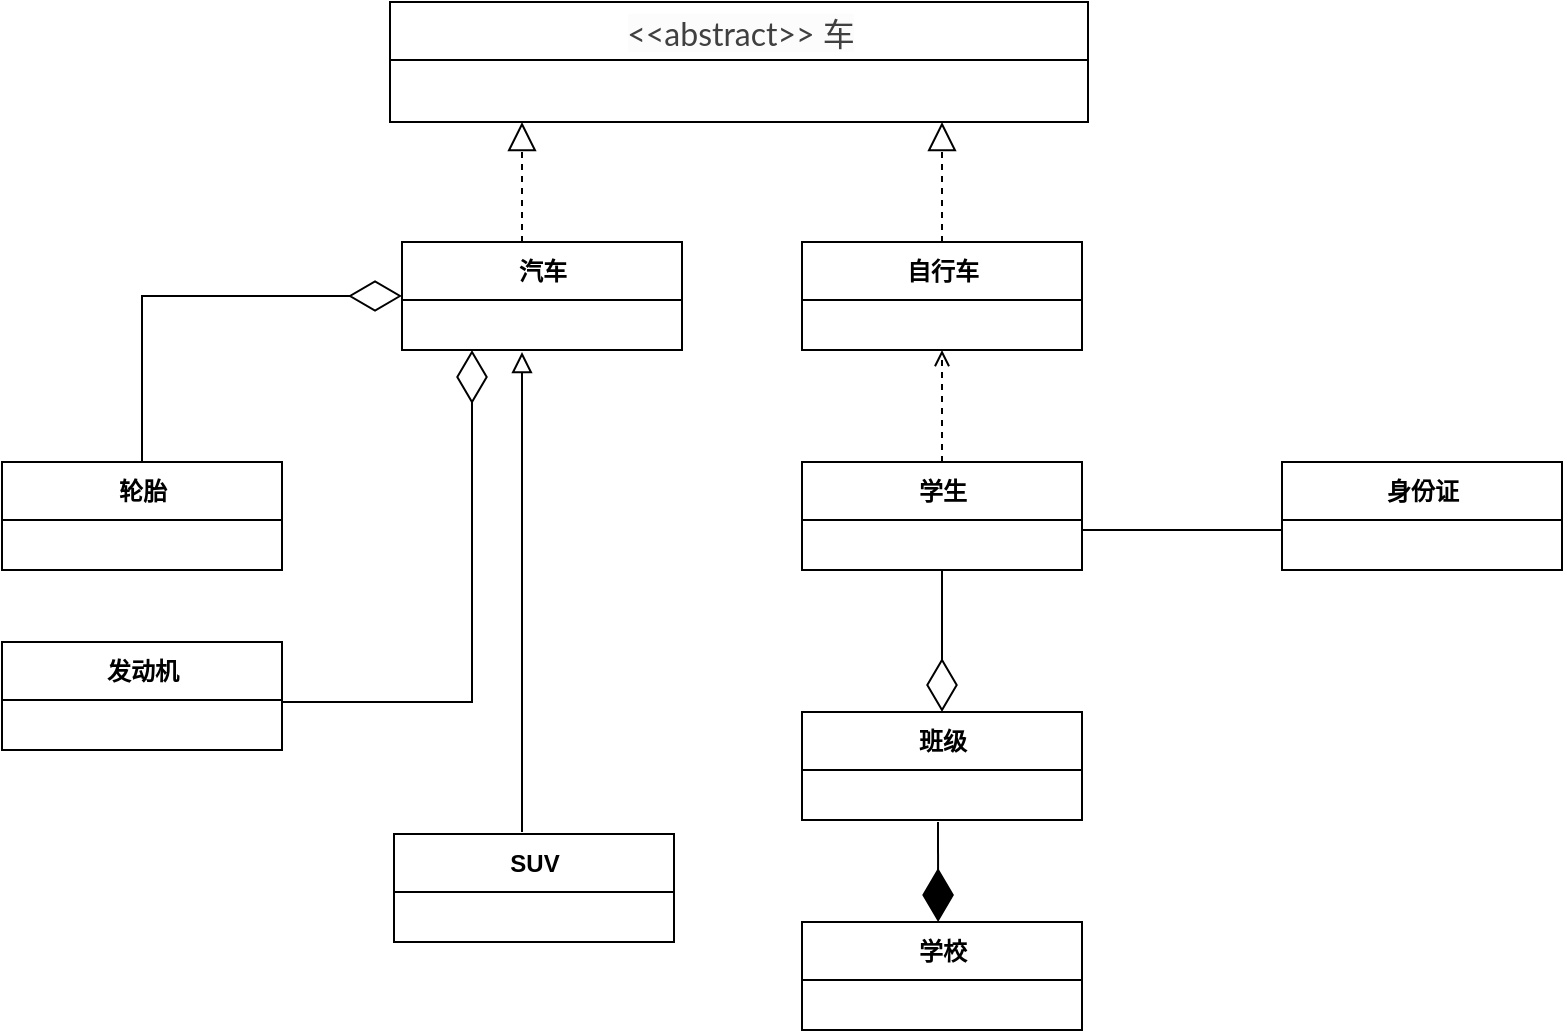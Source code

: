 <mxfile version="20.4.1" type="github"><diagram id="1czklNrwi9EsNagj-m8T" name="第 1 页"><mxGraphModel dx="2062" dy="1122" grid="1" gridSize="10" guides="1" tooltips="1" connect="1" arrows="1" fold="1" page="1" pageScale="1" pageWidth="827" pageHeight="1169" math="0" shadow="0"><root><mxCell id="0"/><mxCell id="1" parent="0"/><mxCell id="AhttPOFJjhMUD6R0sSNN-30" value="&lt;span style=&quot;color: rgb(64, 64, 64); font-family: Lato, proxima-nova, &amp;quot;Helvetica Neue&amp;quot;, Arial, sans-serif; font-size: 16px; font-weight: 400; text-align: left; background-color: rgb(252, 252, 252);&quot;&gt;&amp;lt;&amp;lt;abstract&amp;gt;&amp;gt; 车&lt;/span&gt;" style="swimlane;fontStyle=1;align=center;verticalAlign=middle;childLayout=stackLayout;horizontal=1;startSize=29;horizontalStack=0;resizeParent=1;resizeParentMax=0;resizeLast=0;collapsible=0;marginBottom=0;html=1;" parent="1" vertex="1"><mxGeometry x="214" y="170" width="349" height="60" as="geometry"/></mxCell><mxCell id="AhttPOFJjhMUD6R0sSNN-33" value="汽车" style="swimlane;fontStyle=1;align=center;verticalAlign=middle;childLayout=stackLayout;horizontal=1;startSize=29;horizontalStack=0;resizeParent=1;resizeParentMax=0;resizeLast=0;collapsible=0;marginBottom=0;html=1;" parent="1" vertex="1"><mxGeometry x="220" y="290" width="140" height="54" as="geometry"/></mxCell><mxCell id="AhttPOFJjhMUD6R0sSNN-39" value="" style="endArrow=block;dashed=1;endFill=0;endSize=12;html=1;rounded=0;" parent="AhttPOFJjhMUD6R0sSNN-33" edge="1"><mxGeometry width="160" relative="1" as="geometry"><mxPoint x="60" as="sourcePoint"/><mxPoint x="60" y="-60" as="targetPoint"/></mxGeometry></mxCell><mxCell id="AhttPOFJjhMUD6R0sSNN-34" value="自行车" style="swimlane;fontStyle=1;align=center;verticalAlign=middle;childLayout=stackLayout;horizontal=1;startSize=29;horizontalStack=0;resizeParent=1;resizeParentMax=0;resizeLast=0;collapsible=0;marginBottom=0;html=1;" parent="1" vertex="1"><mxGeometry x="420" y="290" width="140" height="54" as="geometry"/></mxCell><mxCell id="AhttPOFJjhMUD6R0sSNN-40" value="" style="endArrow=block;dashed=1;endFill=0;endSize=12;html=1;rounded=0;" parent="AhttPOFJjhMUD6R0sSNN-34" edge="1"><mxGeometry width="160" relative="1" as="geometry"><mxPoint x="70" as="sourcePoint"/><mxPoint x="70" y="-60" as="targetPoint"/></mxGeometry></mxCell><mxCell id="AhttPOFJjhMUD6R0sSNN-41" value="学生" style="swimlane;fontStyle=1;align=center;verticalAlign=middle;childLayout=stackLayout;horizontal=1;startSize=29;horizontalStack=0;resizeParent=1;resizeParentMax=0;resizeLast=0;collapsible=0;marginBottom=0;html=1;" parent="1" vertex="1"><mxGeometry x="420" y="400" width="140" height="54" as="geometry"/></mxCell><mxCell id="AhttPOFJjhMUD6R0sSNN-43" value="" style="html=1;verticalAlign=bottom;labelBackgroundColor=none;endArrow=open;endFill=0;dashed=1;rounded=0;entryX=0.5;entryY=1;entryDx=0;entryDy=0;" parent="AhttPOFJjhMUD6R0sSNN-41" target="AhttPOFJjhMUD6R0sSNN-34" edge="1"><mxGeometry width="160" relative="1" as="geometry"><mxPoint x="70" as="sourcePoint"/><mxPoint x="230" as="targetPoint"/></mxGeometry></mxCell><mxCell id="AhttPOFJjhMUD6R0sSNN-44" value="身份证" style="swimlane;fontStyle=1;align=center;verticalAlign=middle;childLayout=stackLayout;horizontal=1;startSize=29;horizontalStack=0;resizeParent=1;resizeParentMax=0;resizeLast=0;collapsible=0;marginBottom=0;html=1;" parent="1" vertex="1"><mxGeometry x="660" y="400" width="140" height="54" as="geometry"/></mxCell><mxCell id="AhttPOFJjhMUD6R0sSNN-47" value="" style="line;strokeWidth=1;fillColor=none;align=left;verticalAlign=middle;spacingTop=-1;spacingLeft=3;spacingRight=3;rotatable=0;labelPosition=right;points=[];portConstraint=eastwest;strokeColor=inherit;" parent="1" vertex="1"><mxGeometry x="560" y="430" width="100" height="8" as="geometry"/></mxCell><mxCell id="AhttPOFJjhMUD6R0sSNN-48" value="班级" style="swimlane;fontStyle=1;align=center;verticalAlign=middle;childLayout=stackLayout;horizontal=1;startSize=29;horizontalStack=0;resizeParent=1;resizeParentMax=0;resizeLast=0;collapsible=0;marginBottom=0;html=1;" parent="1" vertex="1"><mxGeometry x="420" y="525" width="140" height="54" as="geometry"/></mxCell><mxCell id="AhttPOFJjhMUD6R0sSNN-51" value="轮胎" style="swimlane;fontStyle=1;align=center;verticalAlign=middle;childLayout=stackLayout;horizontal=1;startSize=29;horizontalStack=0;resizeParent=1;resizeParentMax=0;resizeLast=0;collapsible=0;marginBottom=0;html=1;" parent="1" vertex="1"><mxGeometry x="20" y="400" width="140" height="54" as="geometry"/></mxCell><mxCell id="AhttPOFJjhMUD6R0sSNN-53" value="发动机" style="swimlane;fontStyle=1;align=center;verticalAlign=middle;childLayout=stackLayout;horizontal=1;startSize=29;horizontalStack=0;resizeParent=1;resizeParentMax=0;resizeLast=0;collapsible=0;marginBottom=0;html=1;" parent="1" vertex="1"><mxGeometry x="20" y="490" width="140" height="54" as="geometry"/></mxCell><mxCell id="AhttPOFJjhMUD6R0sSNN-54" value="SUV" style="swimlane;fontStyle=1;align=center;verticalAlign=middle;childLayout=stackLayout;horizontal=1;startSize=29;horizontalStack=0;resizeParent=1;resizeParentMax=0;resizeLast=0;collapsible=0;marginBottom=0;html=1;" parent="1" vertex="1"><mxGeometry x="216" y="586" width="140" height="54" as="geometry"/></mxCell><mxCell id="AhttPOFJjhMUD6R0sSNN-55" value="" style="endArrow=block;html=1;rounded=0;align=center;verticalAlign=bottom;endFill=0;labelBackgroundColor=none;endSize=8;" parent="1" edge="1"><mxGeometry relative="1" as="geometry"><mxPoint x="280" y="585" as="sourcePoint"/><mxPoint x="280" y="345" as="targetPoint"/></mxGeometry></mxCell><mxCell id="AhttPOFJjhMUD6R0sSNN-56" value="" style="resizable=0;html=1;align=center;verticalAlign=top;labelBackgroundColor=none;" parent="AhttPOFJjhMUD6R0sSNN-55" connectable="0" vertex="1"><mxGeometry relative="1" as="geometry"/></mxCell><mxCell id="AhttPOFJjhMUD6R0sSNN-58" value="" style="endArrow=diamondThin;endFill=0;endSize=24;html=1;rounded=0;entryX=0;entryY=0.5;entryDx=0;entryDy=0;exitX=0.5;exitY=0;exitDx=0;exitDy=0;" parent="1" source="AhttPOFJjhMUD6R0sSNN-51" target="AhttPOFJjhMUD6R0sSNN-33" edge="1"><mxGeometry width="160" relative="1" as="geometry"><mxPoint x="80" y="380" as="sourcePoint"/><mxPoint x="240" y="380" as="targetPoint"/><Array as="points"><mxPoint x="90" y="317"/></Array></mxGeometry></mxCell><mxCell id="AhttPOFJjhMUD6R0sSNN-59" value="" style="endArrow=diamondThin;endFill=0;endSize=24;html=1;rounded=0;entryX=0.25;entryY=1;entryDx=0;entryDy=0;" parent="1" target="AhttPOFJjhMUD6R0sSNN-33" edge="1"><mxGeometry width="160" relative="1" as="geometry"><mxPoint x="160" y="520" as="sourcePoint"/><mxPoint x="320" y="520" as="targetPoint"/><Array as="points"><mxPoint x="255" y="520"/></Array></mxGeometry></mxCell><mxCell id="AhttPOFJjhMUD6R0sSNN-60" value="" style="endArrow=diamondThin;endFill=0;endSize=24;html=1;rounded=0;exitX=0.5;exitY=1;exitDx=0;exitDy=0;entryX=0.5;entryY=0;entryDx=0;entryDy=0;" parent="1" source="AhttPOFJjhMUD6R0sSNN-41" target="AhttPOFJjhMUD6R0sSNN-48" edge="1"><mxGeometry width="160" relative="1" as="geometry"><mxPoint x="480" y="480" as="sourcePoint"/><mxPoint x="640" y="480" as="targetPoint"/></mxGeometry></mxCell><mxCell id="AhttPOFJjhMUD6R0sSNN-61" value="学校" style="swimlane;fontStyle=1;align=center;verticalAlign=middle;childLayout=stackLayout;horizontal=1;startSize=29;horizontalStack=0;resizeParent=1;resizeParentMax=0;resizeLast=0;collapsible=0;marginBottom=0;html=1;" parent="1" vertex="1"><mxGeometry x="420" y="630" width="140" height="54" as="geometry"/></mxCell><mxCell id="AhttPOFJjhMUD6R0sSNN-62" value="" style="endArrow=diamondThin;endFill=1;endSize=24;html=1;rounded=0;entryX=0.429;entryY=0;entryDx=0;entryDy=0;entryPerimeter=0;" parent="1" edge="1"><mxGeometry width="160" relative="1" as="geometry"><mxPoint x="488" y="580" as="sourcePoint"/><mxPoint x="488.06" y="630" as="targetPoint"/></mxGeometry></mxCell></root></mxGraphModel></diagram></mxfile>